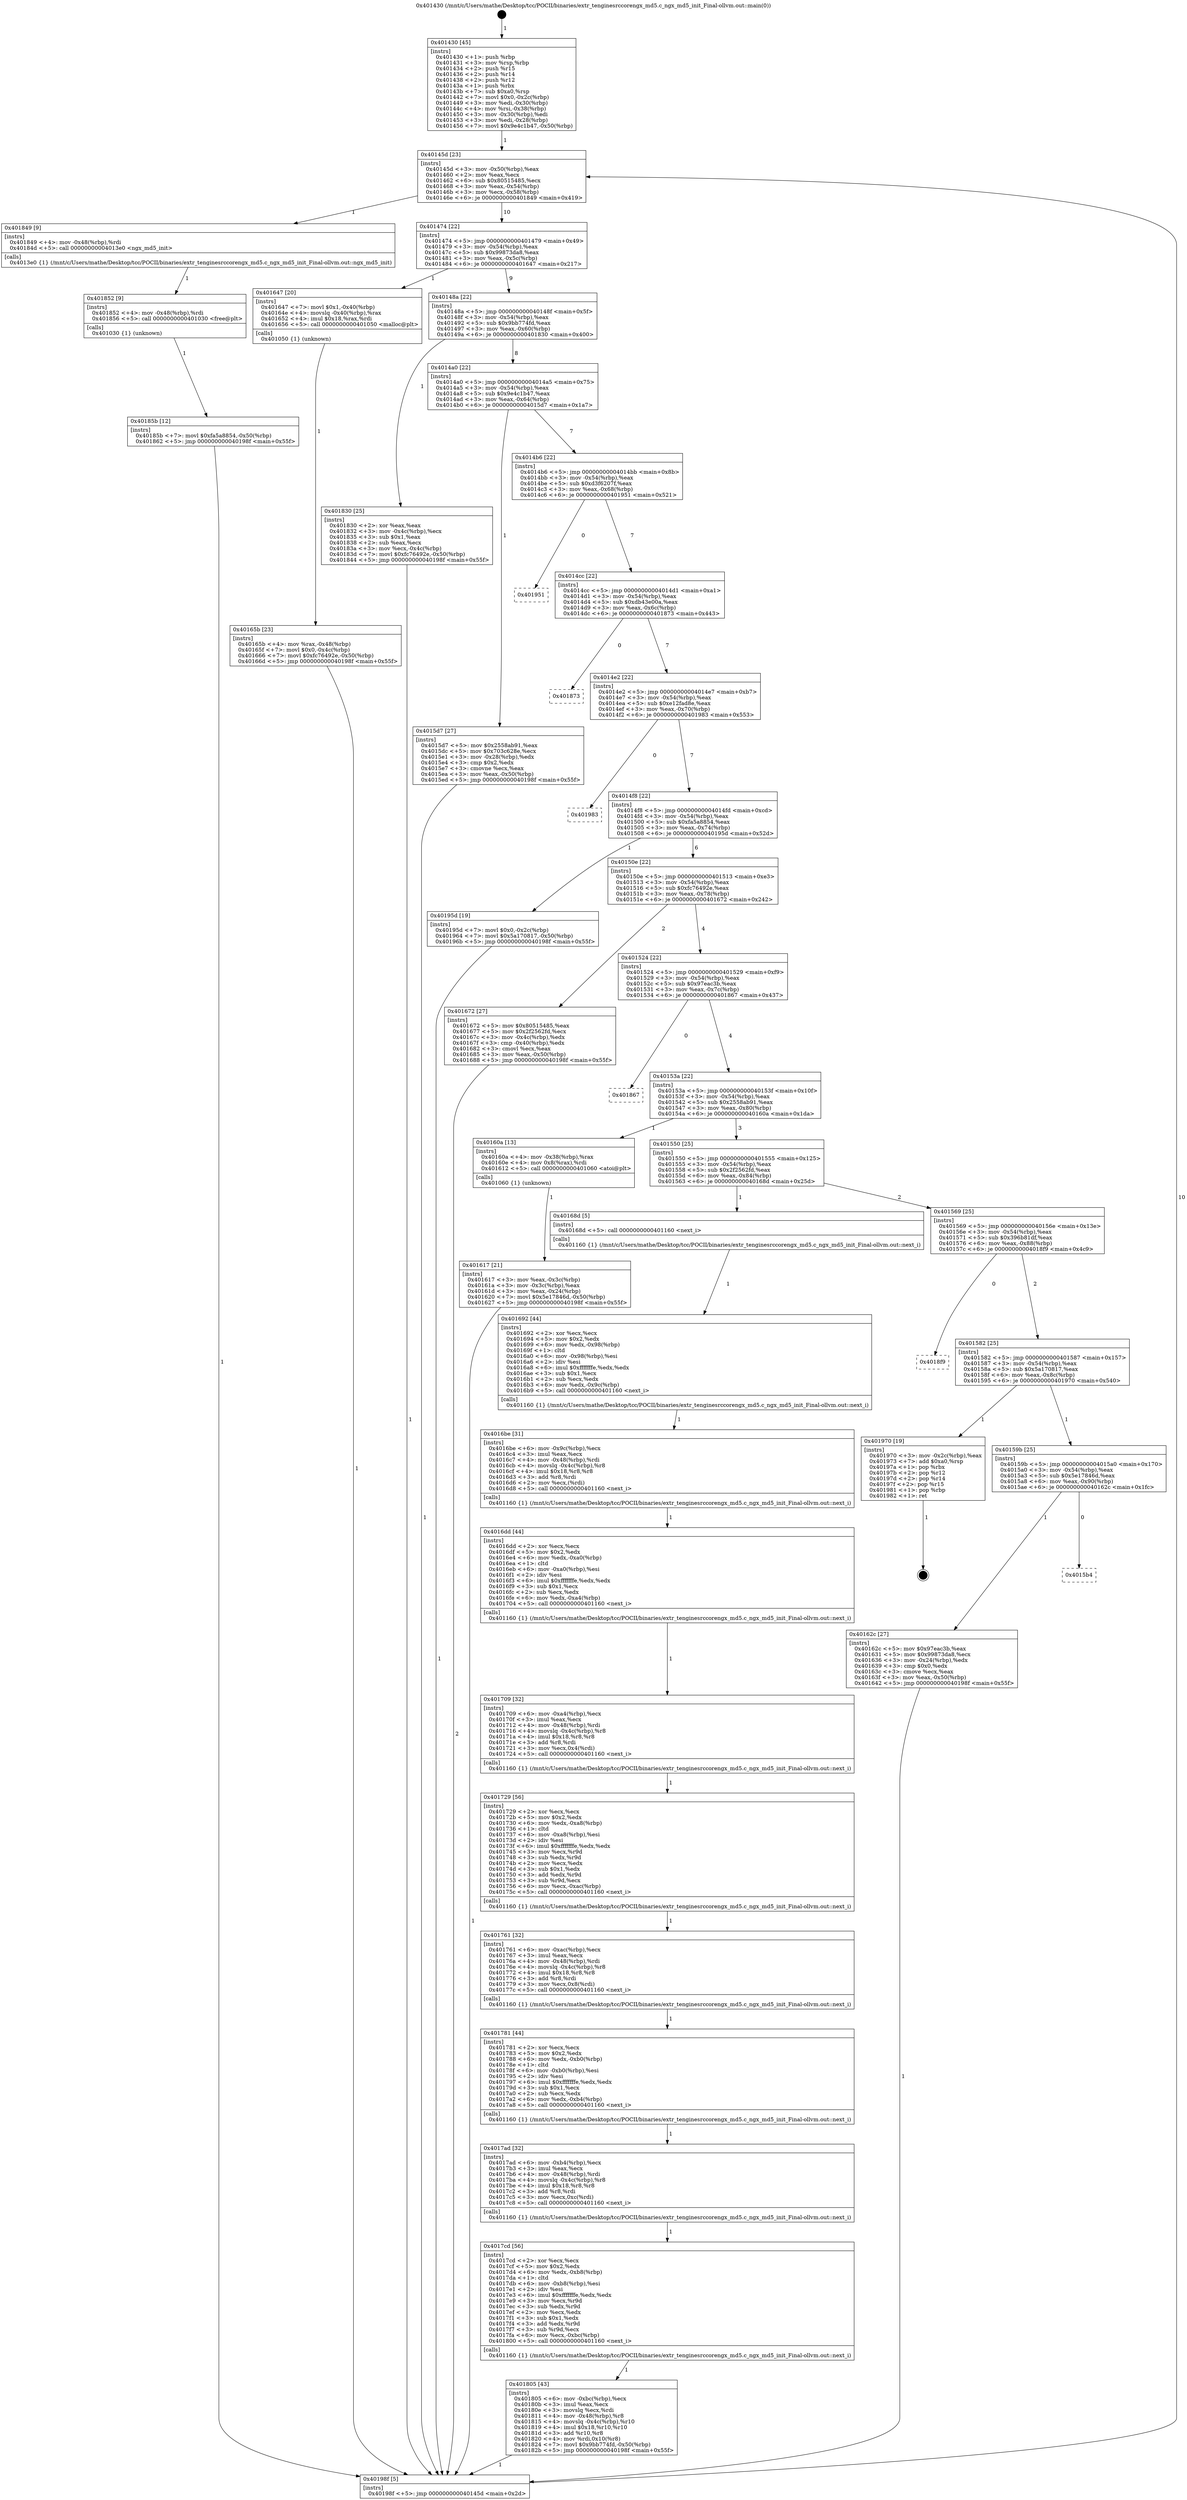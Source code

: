 digraph "0x401430" {
  label = "0x401430 (/mnt/c/Users/mathe/Desktop/tcc/POCII/binaries/extr_tenginesrccorengx_md5.c_ngx_md5_init_Final-ollvm.out::main(0))"
  labelloc = "t"
  node[shape=record]

  Entry [label="",width=0.3,height=0.3,shape=circle,fillcolor=black,style=filled]
  "0x40145d" [label="{
     0x40145d [23]\l
     | [instrs]\l
     &nbsp;&nbsp;0x40145d \<+3\>: mov -0x50(%rbp),%eax\l
     &nbsp;&nbsp;0x401460 \<+2\>: mov %eax,%ecx\l
     &nbsp;&nbsp;0x401462 \<+6\>: sub $0x80515485,%ecx\l
     &nbsp;&nbsp;0x401468 \<+3\>: mov %eax,-0x54(%rbp)\l
     &nbsp;&nbsp;0x40146b \<+3\>: mov %ecx,-0x58(%rbp)\l
     &nbsp;&nbsp;0x40146e \<+6\>: je 0000000000401849 \<main+0x419\>\l
  }"]
  "0x401849" [label="{
     0x401849 [9]\l
     | [instrs]\l
     &nbsp;&nbsp;0x401849 \<+4\>: mov -0x48(%rbp),%rdi\l
     &nbsp;&nbsp;0x40184d \<+5\>: call 00000000004013e0 \<ngx_md5_init\>\l
     | [calls]\l
     &nbsp;&nbsp;0x4013e0 \{1\} (/mnt/c/Users/mathe/Desktop/tcc/POCII/binaries/extr_tenginesrccorengx_md5.c_ngx_md5_init_Final-ollvm.out::ngx_md5_init)\l
  }"]
  "0x401474" [label="{
     0x401474 [22]\l
     | [instrs]\l
     &nbsp;&nbsp;0x401474 \<+5\>: jmp 0000000000401479 \<main+0x49\>\l
     &nbsp;&nbsp;0x401479 \<+3\>: mov -0x54(%rbp),%eax\l
     &nbsp;&nbsp;0x40147c \<+5\>: sub $0x99873da8,%eax\l
     &nbsp;&nbsp;0x401481 \<+3\>: mov %eax,-0x5c(%rbp)\l
     &nbsp;&nbsp;0x401484 \<+6\>: je 0000000000401647 \<main+0x217\>\l
  }"]
  Exit [label="",width=0.3,height=0.3,shape=circle,fillcolor=black,style=filled,peripheries=2]
  "0x401647" [label="{
     0x401647 [20]\l
     | [instrs]\l
     &nbsp;&nbsp;0x401647 \<+7\>: movl $0x1,-0x40(%rbp)\l
     &nbsp;&nbsp;0x40164e \<+4\>: movslq -0x40(%rbp),%rax\l
     &nbsp;&nbsp;0x401652 \<+4\>: imul $0x18,%rax,%rdi\l
     &nbsp;&nbsp;0x401656 \<+5\>: call 0000000000401050 \<malloc@plt\>\l
     | [calls]\l
     &nbsp;&nbsp;0x401050 \{1\} (unknown)\l
  }"]
  "0x40148a" [label="{
     0x40148a [22]\l
     | [instrs]\l
     &nbsp;&nbsp;0x40148a \<+5\>: jmp 000000000040148f \<main+0x5f\>\l
     &nbsp;&nbsp;0x40148f \<+3\>: mov -0x54(%rbp),%eax\l
     &nbsp;&nbsp;0x401492 \<+5\>: sub $0x9bb774fd,%eax\l
     &nbsp;&nbsp;0x401497 \<+3\>: mov %eax,-0x60(%rbp)\l
     &nbsp;&nbsp;0x40149a \<+6\>: je 0000000000401830 \<main+0x400\>\l
  }"]
  "0x40185b" [label="{
     0x40185b [12]\l
     | [instrs]\l
     &nbsp;&nbsp;0x40185b \<+7\>: movl $0xfa5a8854,-0x50(%rbp)\l
     &nbsp;&nbsp;0x401862 \<+5\>: jmp 000000000040198f \<main+0x55f\>\l
  }"]
  "0x401830" [label="{
     0x401830 [25]\l
     | [instrs]\l
     &nbsp;&nbsp;0x401830 \<+2\>: xor %eax,%eax\l
     &nbsp;&nbsp;0x401832 \<+3\>: mov -0x4c(%rbp),%ecx\l
     &nbsp;&nbsp;0x401835 \<+3\>: sub $0x1,%eax\l
     &nbsp;&nbsp;0x401838 \<+2\>: sub %eax,%ecx\l
     &nbsp;&nbsp;0x40183a \<+3\>: mov %ecx,-0x4c(%rbp)\l
     &nbsp;&nbsp;0x40183d \<+7\>: movl $0xfc76492e,-0x50(%rbp)\l
     &nbsp;&nbsp;0x401844 \<+5\>: jmp 000000000040198f \<main+0x55f\>\l
  }"]
  "0x4014a0" [label="{
     0x4014a0 [22]\l
     | [instrs]\l
     &nbsp;&nbsp;0x4014a0 \<+5\>: jmp 00000000004014a5 \<main+0x75\>\l
     &nbsp;&nbsp;0x4014a5 \<+3\>: mov -0x54(%rbp),%eax\l
     &nbsp;&nbsp;0x4014a8 \<+5\>: sub $0x9e4c1b47,%eax\l
     &nbsp;&nbsp;0x4014ad \<+3\>: mov %eax,-0x64(%rbp)\l
     &nbsp;&nbsp;0x4014b0 \<+6\>: je 00000000004015d7 \<main+0x1a7\>\l
  }"]
  "0x401852" [label="{
     0x401852 [9]\l
     | [instrs]\l
     &nbsp;&nbsp;0x401852 \<+4\>: mov -0x48(%rbp),%rdi\l
     &nbsp;&nbsp;0x401856 \<+5\>: call 0000000000401030 \<free@plt\>\l
     | [calls]\l
     &nbsp;&nbsp;0x401030 \{1\} (unknown)\l
  }"]
  "0x4015d7" [label="{
     0x4015d7 [27]\l
     | [instrs]\l
     &nbsp;&nbsp;0x4015d7 \<+5\>: mov $0x2558ab91,%eax\l
     &nbsp;&nbsp;0x4015dc \<+5\>: mov $0x703c628e,%ecx\l
     &nbsp;&nbsp;0x4015e1 \<+3\>: mov -0x28(%rbp),%edx\l
     &nbsp;&nbsp;0x4015e4 \<+3\>: cmp $0x2,%edx\l
     &nbsp;&nbsp;0x4015e7 \<+3\>: cmovne %ecx,%eax\l
     &nbsp;&nbsp;0x4015ea \<+3\>: mov %eax,-0x50(%rbp)\l
     &nbsp;&nbsp;0x4015ed \<+5\>: jmp 000000000040198f \<main+0x55f\>\l
  }"]
  "0x4014b6" [label="{
     0x4014b6 [22]\l
     | [instrs]\l
     &nbsp;&nbsp;0x4014b6 \<+5\>: jmp 00000000004014bb \<main+0x8b\>\l
     &nbsp;&nbsp;0x4014bb \<+3\>: mov -0x54(%rbp),%eax\l
     &nbsp;&nbsp;0x4014be \<+5\>: sub $0xd3f6207f,%eax\l
     &nbsp;&nbsp;0x4014c3 \<+3\>: mov %eax,-0x68(%rbp)\l
     &nbsp;&nbsp;0x4014c6 \<+6\>: je 0000000000401951 \<main+0x521\>\l
  }"]
  "0x40198f" [label="{
     0x40198f [5]\l
     | [instrs]\l
     &nbsp;&nbsp;0x40198f \<+5\>: jmp 000000000040145d \<main+0x2d\>\l
  }"]
  "0x401430" [label="{
     0x401430 [45]\l
     | [instrs]\l
     &nbsp;&nbsp;0x401430 \<+1\>: push %rbp\l
     &nbsp;&nbsp;0x401431 \<+3\>: mov %rsp,%rbp\l
     &nbsp;&nbsp;0x401434 \<+2\>: push %r15\l
     &nbsp;&nbsp;0x401436 \<+2\>: push %r14\l
     &nbsp;&nbsp;0x401438 \<+2\>: push %r12\l
     &nbsp;&nbsp;0x40143a \<+1\>: push %rbx\l
     &nbsp;&nbsp;0x40143b \<+7\>: sub $0xa0,%rsp\l
     &nbsp;&nbsp;0x401442 \<+7\>: movl $0x0,-0x2c(%rbp)\l
     &nbsp;&nbsp;0x401449 \<+3\>: mov %edi,-0x30(%rbp)\l
     &nbsp;&nbsp;0x40144c \<+4\>: mov %rsi,-0x38(%rbp)\l
     &nbsp;&nbsp;0x401450 \<+3\>: mov -0x30(%rbp),%edi\l
     &nbsp;&nbsp;0x401453 \<+3\>: mov %edi,-0x28(%rbp)\l
     &nbsp;&nbsp;0x401456 \<+7\>: movl $0x9e4c1b47,-0x50(%rbp)\l
  }"]
  "0x401805" [label="{
     0x401805 [43]\l
     | [instrs]\l
     &nbsp;&nbsp;0x401805 \<+6\>: mov -0xbc(%rbp),%ecx\l
     &nbsp;&nbsp;0x40180b \<+3\>: imul %eax,%ecx\l
     &nbsp;&nbsp;0x40180e \<+3\>: movslq %ecx,%rdi\l
     &nbsp;&nbsp;0x401811 \<+4\>: mov -0x48(%rbp),%r8\l
     &nbsp;&nbsp;0x401815 \<+4\>: movslq -0x4c(%rbp),%r10\l
     &nbsp;&nbsp;0x401819 \<+4\>: imul $0x18,%r10,%r10\l
     &nbsp;&nbsp;0x40181d \<+3\>: add %r10,%r8\l
     &nbsp;&nbsp;0x401820 \<+4\>: mov %rdi,0x10(%r8)\l
     &nbsp;&nbsp;0x401824 \<+7\>: movl $0x9bb774fd,-0x50(%rbp)\l
     &nbsp;&nbsp;0x40182b \<+5\>: jmp 000000000040198f \<main+0x55f\>\l
  }"]
  "0x401951" [label="{
     0x401951\l
  }", style=dashed]
  "0x4014cc" [label="{
     0x4014cc [22]\l
     | [instrs]\l
     &nbsp;&nbsp;0x4014cc \<+5\>: jmp 00000000004014d1 \<main+0xa1\>\l
     &nbsp;&nbsp;0x4014d1 \<+3\>: mov -0x54(%rbp),%eax\l
     &nbsp;&nbsp;0x4014d4 \<+5\>: sub $0xdb43e00a,%eax\l
     &nbsp;&nbsp;0x4014d9 \<+3\>: mov %eax,-0x6c(%rbp)\l
     &nbsp;&nbsp;0x4014dc \<+6\>: je 0000000000401873 \<main+0x443\>\l
  }"]
  "0x4017cd" [label="{
     0x4017cd [56]\l
     | [instrs]\l
     &nbsp;&nbsp;0x4017cd \<+2\>: xor %ecx,%ecx\l
     &nbsp;&nbsp;0x4017cf \<+5\>: mov $0x2,%edx\l
     &nbsp;&nbsp;0x4017d4 \<+6\>: mov %edx,-0xb8(%rbp)\l
     &nbsp;&nbsp;0x4017da \<+1\>: cltd\l
     &nbsp;&nbsp;0x4017db \<+6\>: mov -0xb8(%rbp),%esi\l
     &nbsp;&nbsp;0x4017e1 \<+2\>: idiv %esi\l
     &nbsp;&nbsp;0x4017e3 \<+6\>: imul $0xfffffffe,%edx,%edx\l
     &nbsp;&nbsp;0x4017e9 \<+3\>: mov %ecx,%r9d\l
     &nbsp;&nbsp;0x4017ec \<+3\>: sub %edx,%r9d\l
     &nbsp;&nbsp;0x4017ef \<+2\>: mov %ecx,%edx\l
     &nbsp;&nbsp;0x4017f1 \<+3\>: sub $0x1,%edx\l
     &nbsp;&nbsp;0x4017f4 \<+3\>: add %edx,%r9d\l
     &nbsp;&nbsp;0x4017f7 \<+3\>: sub %r9d,%ecx\l
     &nbsp;&nbsp;0x4017fa \<+6\>: mov %ecx,-0xbc(%rbp)\l
     &nbsp;&nbsp;0x401800 \<+5\>: call 0000000000401160 \<next_i\>\l
     | [calls]\l
     &nbsp;&nbsp;0x401160 \{1\} (/mnt/c/Users/mathe/Desktop/tcc/POCII/binaries/extr_tenginesrccorengx_md5.c_ngx_md5_init_Final-ollvm.out::next_i)\l
  }"]
  "0x401873" [label="{
     0x401873\l
  }", style=dashed]
  "0x4014e2" [label="{
     0x4014e2 [22]\l
     | [instrs]\l
     &nbsp;&nbsp;0x4014e2 \<+5\>: jmp 00000000004014e7 \<main+0xb7\>\l
     &nbsp;&nbsp;0x4014e7 \<+3\>: mov -0x54(%rbp),%eax\l
     &nbsp;&nbsp;0x4014ea \<+5\>: sub $0xe12fad8e,%eax\l
     &nbsp;&nbsp;0x4014ef \<+3\>: mov %eax,-0x70(%rbp)\l
     &nbsp;&nbsp;0x4014f2 \<+6\>: je 0000000000401983 \<main+0x553\>\l
  }"]
  "0x4017ad" [label="{
     0x4017ad [32]\l
     | [instrs]\l
     &nbsp;&nbsp;0x4017ad \<+6\>: mov -0xb4(%rbp),%ecx\l
     &nbsp;&nbsp;0x4017b3 \<+3\>: imul %eax,%ecx\l
     &nbsp;&nbsp;0x4017b6 \<+4\>: mov -0x48(%rbp),%rdi\l
     &nbsp;&nbsp;0x4017ba \<+4\>: movslq -0x4c(%rbp),%r8\l
     &nbsp;&nbsp;0x4017be \<+4\>: imul $0x18,%r8,%r8\l
     &nbsp;&nbsp;0x4017c2 \<+3\>: add %r8,%rdi\l
     &nbsp;&nbsp;0x4017c5 \<+3\>: mov %ecx,0xc(%rdi)\l
     &nbsp;&nbsp;0x4017c8 \<+5\>: call 0000000000401160 \<next_i\>\l
     | [calls]\l
     &nbsp;&nbsp;0x401160 \{1\} (/mnt/c/Users/mathe/Desktop/tcc/POCII/binaries/extr_tenginesrccorengx_md5.c_ngx_md5_init_Final-ollvm.out::next_i)\l
  }"]
  "0x401983" [label="{
     0x401983\l
  }", style=dashed]
  "0x4014f8" [label="{
     0x4014f8 [22]\l
     | [instrs]\l
     &nbsp;&nbsp;0x4014f8 \<+5\>: jmp 00000000004014fd \<main+0xcd\>\l
     &nbsp;&nbsp;0x4014fd \<+3\>: mov -0x54(%rbp),%eax\l
     &nbsp;&nbsp;0x401500 \<+5\>: sub $0xfa5a8854,%eax\l
     &nbsp;&nbsp;0x401505 \<+3\>: mov %eax,-0x74(%rbp)\l
     &nbsp;&nbsp;0x401508 \<+6\>: je 000000000040195d \<main+0x52d\>\l
  }"]
  "0x401781" [label="{
     0x401781 [44]\l
     | [instrs]\l
     &nbsp;&nbsp;0x401781 \<+2\>: xor %ecx,%ecx\l
     &nbsp;&nbsp;0x401783 \<+5\>: mov $0x2,%edx\l
     &nbsp;&nbsp;0x401788 \<+6\>: mov %edx,-0xb0(%rbp)\l
     &nbsp;&nbsp;0x40178e \<+1\>: cltd\l
     &nbsp;&nbsp;0x40178f \<+6\>: mov -0xb0(%rbp),%esi\l
     &nbsp;&nbsp;0x401795 \<+2\>: idiv %esi\l
     &nbsp;&nbsp;0x401797 \<+6\>: imul $0xfffffffe,%edx,%edx\l
     &nbsp;&nbsp;0x40179d \<+3\>: sub $0x1,%ecx\l
     &nbsp;&nbsp;0x4017a0 \<+2\>: sub %ecx,%edx\l
     &nbsp;&nbsp;0x4017a2 \<+6\>: mov %edx,-0xb4(%rbp)\l
     &nbsp;&nbsp;0x4017a8 \<+5\>: call 0000000000401160 \<next_i\>\l
     | [calls]\l
     &nbsp;&nbsp;0x401160 \{1\} (/mnt/c/Users/mathe/Desktop/tcc/POCII/binaries/extr_tenginesrccorengx_md5.c_ngx_md5_init_Final-ollvm.out::next_i)\l
  }"]
  "0x40195d" [label="{
     0x40195d [19]\l
     | [instrs]\l
     &nbsp;&nbsp;0x40195d \<+7\>: movl $0x0,-0x2c(%rbp)\l
     &nbsp;&nbsp;0x401964 \<+7\>: movl $0x5a170817,-0x50(%rbp)\l
     &nbsp;&nbsp;0x40196b \<+5\>: jmp 000000000040198f \<main+0x55f\>\l
  }"]
  "0x40150e" [label="{
     0x40150e [22]\l
     | [instrs]\l
     &nbsp;&nbsp;0x40150e \<+5\>: jmp 0000000000401513 \<main+0xe3\>\l
     &nbsp;&nbsp;0x401513 \<+3\>: mov -0x54(%rbp),%eax\l
     &nbsp;&nbsp;0x401516 \<+5\>: sub $0xfc76492e,%eax\l
     &nbsp;&nbsp;0x40151b \<+3\>: mov %eax,-0x78(%rbp)\l
     &nbsp;&nbsp;0x40151e \<+6\>: je 0000000000401672 \<main+0x242\>\l
  }"]
  "0x401761" [label="{
     0x401761 [32]\l
     | [instrs]\l
     &nbsp;&nbsp;0x401761 \<+6\>: mov -0xac(%rbp),%ecx\l
     &nbsp;&nbsp;0x401767 \<+3\>: imul %eax,%ecx\l
     &nbsp;&nbsp;0x40176a \<+4\>: mov -0x48(%rbp),%rdi\l
     &nbsp;&nbsp;0x40176e \<+4\>: movslq -0x4c(%rbp),%r8\l
     &nbsp;&nbsp;0x401772 \<+4\>: imul $0x18,%r8,%r8\l
     &nbsp;&nbsp;0x401776 \<+3\>: add %r8,%rdi\l
     &nbsp;&nbsp;0x401779 \<+3\>: mov %ecx,0x8(%rdi)\l
     &nbsp;&nbsp;0x40177c \<+5\>: call 0000000000401160 \<next_i\>\l
     | [calls]\l
     &nbsp;&nbsp;0x401160 \{1\} (/mnt/c/Users/mathe/Desktop/tcc/POCII/binaries/extr_tenginesrccorengx_md5.c_ngx_md5_init_Final-ollvm.out::next_i)\l
  }"]
  "0x401672" [label="{
     0x401672 [27]\l
     | [instrs]\l
     &nbsp;&nbsp;0x401672 \<+5\>: mov $0x80515485,%eax\l
     &nbsp;&nbsp;0x401677 \<+5\>: mov $0x2f2562fd,%ecx\l
     &nbsp;&nbsp;0x40167c \<+3\>: mov -0x4c(%rbp),%edx\l
     &nbsp;&nbsp;0x40167f \<+3\>: cmp -0x40(%rbp),%edx\l
     &nbsp;&nbsp;0x401682 \<+3\>: cmovl %ecx,%eax\l
     &nbsp;&nbsp;0x401685 \<+3\>: mov %eax,-0x50(%rbp)\l
     &nbsp;&nbsp;0x401688 \<+5\>: jmp 000000000040198f \<main+0x55f\>\l
  }"]
  "0x401524" [label="{
     0x401524 [22]\l
     | [instrs]\l
     &nbsp;&nbsp;0x401524 \<+5\>: jmp 0000000000401529 \<main+0xf9\>\l
     &nbsp;&nbsp;0x401529 \<+3\>: mov -0x54(%rbp),%eax\l
     &nbsp;&nbsp;0x40152c \<+5\>: sub $0x97eac3b,%eax\l
     &nbsp;&nbsp;0x401531 \<+3\>: mov %eax,-0x7c(%rbp)\l
     &nbsp;&nbsp;0x401534 \<+6\>: je 0000000000401867 \<main+0x437\>\l
  }"]
  "0x401729" [label="{
     0x401729 [56]\l
     | [instrs]\l
     &nbsp;&nbsp;0x401729 \<+2\>: xor %ecx,%ecx\l
     &nbsp;&nbsp;0x40172b \<+5\>: mov $0x2,%edx\l
     &nbsp;&nbsp;0x401730 \<+6\>: mov %edx,-0xa8(%rbp)\l
     &nbsp;&nbsp;0x401736 \<+1\>: cltd\l
     &nbsp;&nbsp;0x401737 \<+6\>: mov -0xa8(%rbp),%esi\l
     &nbsp;&nbsp;0x40173d \<+2\>: idiv %esi\l
     &nbsp;&nbsp;0x40173f \<+6\>: imul $0xfffffffe,%edx,%edx\l
     &nbsp;&nbsp;0x401745 \<+3\>: mov %ecx,%r9d\l
     &nbsp;&nbsp;0x401748 \<+3\>: sub %edx,%r9d\l
     &nbsp;&nbsp;0x40174b \<+2\>: mov %ecx,%edx\l
     &nbsp;&nbsp;0x40174d \<+3\>: sub $0x1,%edx\l
     &nbsp;&nbsp;0x401750 \<+3\>: add %edx,%r9d\l
     &nbsp;&nbsp;0x401753 \<+3\>: sub %r9d,%ecx\l
     &nbsp;&nbsp;0x401756 \<+6\>: mov %ecx,-0xac(%rbp)\l
     &nbsp;&nbsp;0x40175c \<+5\>: call 0000000000401160 \<next_i\>\l
     | [calls]\l
     &nbsp;&nbsp;0x401160 \{1\} (/mnt/c/Users/mathe/Desktop/tcc/POCII/binaries/extr_tenginesrccorengx_md5.c_ngx_md5_init_Final-ollvm.out::next_i)\l
  }"]
  "0x401867" [label="{
     0x401867\l
  }", style=dashed]
  "0x40153a" [label="{
     0x40153a [22]\l
     | [instrs]\l
     &nbsp;&nbsp;0x40153a \<+5\>: jmp 000000000040153f \<main+0x10f\>\l
     &nbsp;&nbsp;0x40153f \<+3\>: mov -0x54(%rbp),%eax\l
     &nbsp;&nbsp;0x401542 \<+5\>: sub $0x2558ab91,%eax\l
     &nbsp;&nbsp;0x401547 \<+3\>: mov %eax,-0x80(%rbp)\l
     &nbsp;&nbsp;0x40154a \<+6\>: je 000000000040160a \<main+0x1da\>\l
  }"]
  "0x401709" [label="{
     0x401709 [32]\l
     | [instrs]\l
     &nbsp;&nbsp;0x401709 \<+6\>: mov -0xa4(%rbp),%ecx\l
     &nbsp;&nbsp;0x40170f \<+3\>: imul %eax,%ecx\l
     &nbsp;&nbsp;0x401712 \<+4\>: mov -0x48(%rbp),%rdi\l
     &nbsp;&nbsp;0x401716 \<+4\>: movslq -0x4c(%rbp),%r8\l
     &nbsp;&nbsp;0x40171a \<+4\>: imul $0x18,%r8,%r8\l
     &nbsp;&nbsp;0x40171e \<+3\>: add %r8,%rdi\l
     &nbsp;&nbsp;0x401721 \<+3\>: mov %ecx,0x4(%rdi)\l
     &nbsp;&nbsp;0x401724 \<+5\>: call 0000000000401160 \<next_i\>\l
     | [calls]\l
     &nbsp;&nbsp;0x401160 \{1\} (/mnt/c/Users/mathe/Desktop/tcc/POCII/binaries/extr_tenginesrccorengx_md5.c_ngx_md5_init_Final-ollvm.out::next_i)\l
  }"]
  "0x40160a" [label="{
     0x40160a [13]\l
     | [instrs]\l
     &nbsp;&nbsp;0x40160a \<+4\>: mov -0x38(%rbp),%rax\l
     &nbsp;&nbsp;0x40160e \<+4\>: mov 0x8(%rax),%rdi\l
     &nbsp;&nbsp;0x401612 \<+5\>: call 0000000000401060 \<atoi@plt\>\l
     | [calls]\l
     &nbsp;&nbsp;0x401060 \{1\} (unknown)\l
  }"]
  "0x401550" [label="{
     0x401550 [25]\l
     | [instrs]\l
     &nbsp;&nbsp;0x401550 \<+5\>: jmp 0000000000401555 \<main+0x125\>\l
     &nbsp;&nbsp;0x401555 \<+3\>: mov -0x54(%rbp),%eax\l
     &nbsp;&nbsp;0x401558 \<+5\>: sub $0x2f2562fd,%eax\l
     &nbsp;&nbsp;0x40155d \<+6\>: mov %eax,-0x84(%rbp)\l
     &nbsp;&nbsp;0x401563 \<+6\>: je 000000000040168d \<main+0x25d\>\l
  }"]
  "0x401617" [label="{
     0x401617 [21]\l
     | [instrs]\l
     &nbsp;&nbsp;0x401617 \<+3\>: mov %eax,-0x3c(%rbp)\l
     &nbsp;&nbsp;0x40161a \<+3\>: mov -0x3c(%rbp),%eax\l
     &nbsp;&nbsp;0x40161d \<+3\>: mov %eax,-0x24(%rbp)\l
     &nbsp;&nbsp;0x401620 \<+7\>: movl $0x5e17846d,-0x50(%rbp)\l
     &nbsp;&nbsp;0x401627 \<+5\>: jmp 000000000040198f \<main+0x55f\>\l
  }"]
  "0x4016dd" [label="{
     0x4016dd [44]\l
     | [instrs]\l
     &nbsp;&nbsp;0x4016dd \<+2\>: xor %ecx,%ecx\l
     &nbsp;&nbsp;0x4016df \<+5\>: mov $0x2,%edx\l
     &nbsp;&nbsp;0x4016e4 \<+6\>: mov %edx,-0xa0(%rbp)\l
     &nbsp;&nbsp;0x4016ea \<+1\>: cltd\l
     &nbsp;&nbsp;0x4016eb \<+6\>: mov -0xa0(%rbp),%esi\l
     &nbsp;&nbsp;0x4016f1 \<+2\>: idiv %esi\l
     &nbsp;&nbsp;0x4016f3 \<+6\>: imul $0xfffffffe,%edx,%edx\l
     &nbsp;&nbsp;0x4016f9 \<+3\>: sub $0x1,%ecx\l
     &nbsp;&nbsp;0x4016fc \<+2\>: sub %ecx,%edx\l
     &nbsp;&nbsp;0x4016fe \<+6\>: mov %edx,-0xa4(%rbp)\l
     &nbsp;&nbsp;0x401704 \<+5\>: call 0000000000401160 \<next_i\>\l
     | [calls]\l
     &nbsp;&nbsp;0x401160 \{1\} (/mnt/c/Users/mathe/Desktop/tcc/POCII/binaries/extr_tenginesrccorengx_md5.c_ngx_md5_init_Final-ollvm.out::next_i)\l
  }"]
  "0x40168d" [label="{
     0x40168d [5]\l
     | [instrs]\l
     &nbsp;&nbsp;0x40168d \<+5\>: call 0000000000401160 \<next_i\>\l
     | [calls]\l
     &nbsp;&nbsp;0x401160 \{1\} (/mnt/c/Users/mathe/Desktop/tcc/POCII/binaries/extr_tenginesrccorengx_md5.c_ngx_md5_init_Final-ollvm.out::next_i)\l
  }"]
  "0x401569" [label="{
     0x401569 [25]\l
     | [instrs]\l
     &nbsp;&nbsp;0x401569 \<+5\>: jmp 000000000040156e \<main+0x13e\>\l
     &nbsp;&nbsp;0x40156e \<+3\>: mov -0x54(%rbp),%eax\l
     &nbsp;&nbsp;0x401571 \<+5\>: sub $0x396b81df,%eax\l
     &nbsp;&nbsp;0x401576 \<+6\>: mov %eax,-0x88(%rbp)\l
     &nbsp;&nbsp;0x40157c \<+6\>: je 00000000004018f9 \<main+0x4c9\>\l
  }"]
  "0x4016be" [label="{
     0x4016be [31]\l
     | [instrs]\l
     &nbsp;&nbsp;0x4016be \<+6\>: mov -0x9c(%rbp),%ecx\l
     &nbsp;&nbsp;0x4016c4 \<+3\>: imul %eax,%ecx\l
     &nbsp;&nbsp;0x4016c7 \<+4\>: mov -0x48(%rbp),%rdi\l
     &nbsp;&nbsp;0x4016cb \<+4\>: movslq -0x4c(%rbp),%r8\l
     &nbsp;&nbsp;0x4016cf \<+4\>: imul $0x18,%r8,%r8\l
     &nbsp;&nbsp;0x4016d3 \<+3\>: add %r8,%rdi\l
     &nbsp;&nbsp;0x4016d6 \<+2\>: mov %ecx,(%rdi)\l
     &nbsp;&nbsp;0x4016d8 \<+5\>: call 0000000000401160 \<next_i\>\l
     | [calls]\l
     &nbsp;&nbsp;0x401160 \{1\} (/mnt/c/Users/mathe/Desktop/tcc/POCII/binaries/extr_tenginesrccorengx_md5.c_ngx_md5_init_Final-ollvm.out::next_i)\l
  }"]
  "0x4018f9" [label="{
     0x4018f9\l
  }", style=dashed]
  "0x401582" [label="{
     0x401582 [25]\l
     | [instrs]\l
     &nbsp;&nbsp;0x401582 \<+5\>: jmp 0000000000401587 \<main+0x157\>\l
     &nbsp;&nbsp;0x401587 \<+3\>: mov -0x54(%rbp),%eax\l
     &nbsp;&nbsp;0x40158a \<+5\>: sub $0x5a170817,%eax\l
     &nbsp;&nbsp;0x40158f \<+6\>: mov %eax,-0x8c(%rbp)\l
     &nbsp;&nbsp;0x401595 \<+6\>: je 0000000000401970 \<main+0x540\>\l
  }"]
  "0x401692" [label="{
     0x401692 [44]\l
     | [instrs]\l
     &nbsp;&nbsp;0x401692 \<+2\>: xor %ecx,%ecx\l
     &nbsp;&nbsp;0x401694 \<+5\>: mov $0x2,%edx\l
     &nbsp;&nbsp;0x401699 \<+6\>: mov %edx,-0x98(%rbp)\l
     &nbsp;&nbsp;0x40169f \<+1\>: cltd\l
     &nbsp;&nbsp;0x4016a0 \<+6\>: mov -0x98(%rbp),%esi\l
     &nbsp;&nbsp;0x4016a6 \<+2\>: idiv %esi\l
     &nbsp;&nbsp;0x4016a8 \<+6\>: imul $0xfffffffe,%edx,%edx\l
     &nbsp;&nbsp;0x4016ae \<+3\>: sub $0x1,%ecx\l
     &nbsp;&nbsp;0x4016b1 \<+2\>: sub %ecx,%edx\l
     &nbsp;&nbsp;0x4016b3 \<+6\>: mov %edx,-0x9c(%rbp)\l
     &nbsp;&nbsp;0x4016b9 \<+5\>: call 0000000000401160 \<next_i\>\l
     | [calls]\l
     &nbsp;&nbsp;0x401160 \{1\} (/mnt/c/Users/mathe/Desktop/tcc/POCII/binaries/extr_tenginesrccorengx_md5.c_ngx_md5_init_Final-ollvm.out::next_i)\l
  }"]
  "0x401970" [label="{
     0x401970 [19]\l
     | [instrs]\l
     &nbsp;&nbsp;0x401970 \<+3\>: mov -0x2c(%rbp),%eax\l
     &nbsp;&nbsp;0x401973 \<+7\>: add $0xa0,%rsp\l
     &nbsp;&nbsp;0x40197a \<+1\>: pop %rbx\l
     &nbsp;&nbsp;0x40197b \<+2\>: pop %r12\l
     &nbsp;&nbsp;0x40197d \<+2\>: pop %r14\l
     &nbsp;&nbsp;0x40197f \<+2\>: pop %r15\l
     &nbsp;&nbsp;0x401981 \<+1\>: pop %rbp\l
     &nbsp;&nbsp;0x401982 \<+1\>: ret\l
  }"]
  "0x40159b" [label="{
     0x40159b [25]\l
     | [instrs]\l
     &nbsp;&nbsp;0x40159b \<+5\>: jmp 00000000004015a0 \<main+0x170\>\l
     &nbsp;&nbsp;0x4015a0 \<+3\>: mov -0x54(%rbp),%eax\l
     &nbsp;&nbsp;0x4015a3 \<+5\>: sub $0x5e17846d,%eax\l
     &nbsp;&nbsp;0x4015a8 \<+6\>: mov %eax,-0x90(%rbp)\l
     &nbsp;&nbsp;0x4015ae \<+6\>: je 000000000040162c \<main+0x1fc\>\l
  }"]
  "0x40165b" [label="{
     0x40165b [23]\l
     | [instrs]\l
     &nbsp;&nbsp;0x40165b \<+4\>: mov %rax,-0x48(%rbp)\l
     &nbsp;&nbsp;0x40165f \<+7\>: movl $0x0,-0x4c(%rbp)\l
     &nbsp;&nbsp;0x401666 \<+7\>: movl $0xfc76492e,-0x50(%rbp)\l
     &nbsp;&nbsp;0x40166d \<+5\>: jmp 000000000040198f \<main+0x55f\>\l
  }"]
  "0x40162c" [label="{
     0x40162c [27]\l
     | [instrs]\l
     &nbsp;&nbsp;0x40162c \<+5\>: mov $0x97eac3b,%eax\l
     &nbsp;&nbsp;0x401631 \<+5\>: mov $0x99873da8,%ecx\l
     &nbsp;&nbsp;0x401636 \<+3\>: mov -0x24(%rbp),%edx\l
     &nbsp;&nbsp;0x401639 \<+3\>: cmp $0x0,%edx\l
     &nbsp;&nbsp;0x40163c \<+3\>: cmove %ecx,%eax\l
     &nbsp;&nbsp;0x40163f \<+3\>: mov %eax,-0x50(%rbp)\l
     &nbsp;&nbsp;0x401642 \<+5\>: jmp 000000000040198f \<main+0x55f\>\l
  }"]
  "0x4015b4" [label="{
     0x4015b4\l
  }", style=dashed]
  Entry -> "0x401430" [label=" 1"]
  "0x40145d" -> "0x401849" [label=" 1"]
  "0x40145d" -> "0x401474" [label=" 10"]
  "0x401970" -> Exit [label=" 1"]
  "0x401474" -> "0x401647" [label=" 1"]
  "0x401474" -> "0x40148a" [label=" 9"]
  "0x40195d" -> "0x40198f" [label=" 1"]
  "0x40148a" -> "0x401830" [label=" 1"]
  "0x40148a" -> "0x4014a0" [label=" 8"]
  "0x40185b" -> "0x40198f" [label=" 1"]
  "0x4014a0" -> "0x4015d7" [label=" 1"]
  "0x4014a0" -> "0x4014b6" [label=" 7"]
  "0x4015d7" -> "0x40198f" [label=" 1"]
  "0x401430" -> "0x40145d" [label=" 1"]
  "0x40198f" -> "0x40145d" [label=" 10"]
  "0x401852" -> "0x40185b" [label=" 1"]
  "0x4014b6" -> "0x401951" [label=" 0"]
  "0x4014b6" -> "0x4014cc" [label=" 7"]
  "0x401849" -> "0x401852" [label=" 1"]
  "0x4014cc" -> "0x401873" [label=" 0"]
  "0x4014cc" -> "0x4014e2" [label=" 7"]
  "0x401830" -> "0x40198f" [label=" 1"]
  "0x4014e2" -> "0x401983" [label=" 0"]
  "0x4014e2" -> "0x4014f8" [label=" 7"]
  "0x401805" -> "0x40198f" [label=" 1"]
  "0x4014f8" -> "0x40195d" [label=" 1"]
  "0x4014f8" -> "0x40150e" [label=" 6"]
  "0x4017cd" -> "0x401805" [label=" 1"]
  "0x40150e" -> "0x401672" [label=" 2"]
  "0x40150e" -> "0x401524" [label=" 4"]
  "0x4017ad" -> "0x4017cd" [label=" 1"]
  "0x401524" -> "0x401867" [label=" 0"]
  "0x401524" -> "0x40153a" [label=" 4"]
  "0x401781" -> "0x4017ad" [label=" 1"]
  "0x40153a" -> "0x40160a" [label=" 1"]
  "0x40153a" -> "0x401550" [label=" 3"]
  "0x40160a" -> "0x401617" [label=" 1"]
  "0x401617" -> "0x40198f" [label=" 1"]
  "0x401761" -> "0x401781" [label=" 1"]
  "0x401550" -> "0x40168d" [label=" 1"]
  "0x401550" -> "0x401569" [label=" 2"]
  "0x401729" -> "0x401761" [label=" 1"]
  "0x401569" -> "0x4018f9" [label=" 0"]
  "0x401569" -> "0x401582" [label=" 2"]
  "0x401709" -> "0x401729" [label=" 1"]
  "0x401582" -> "0x401970" [label=" 1"]
  "0x401582" -> "0x40159b" [label=" 1"]
  "0x4016dd" -> "0x401709" [label=" 1"]
  "0x40159b" -> "0x40162c" [label=" 1"]
  "0x40159b" -> "0x4015b4" [label=" 0"]
  "0x40162c" -> "0x40198f" [label=" 1"]
  "0x401647" -> "0x40165b" [label=" 1"]
  "0x40165b" -> "0x40198f" [label=" 1"]
  "0x401672" -> "0x40198f" [label=" 2"]
  "0x40168d" -> "0x401692" [label=" 1"]
  "0x401692" -> "0x4016be" [label=" 1"]
  "0x4016be" -> "0x4016dd" [label=" 1"]
}
